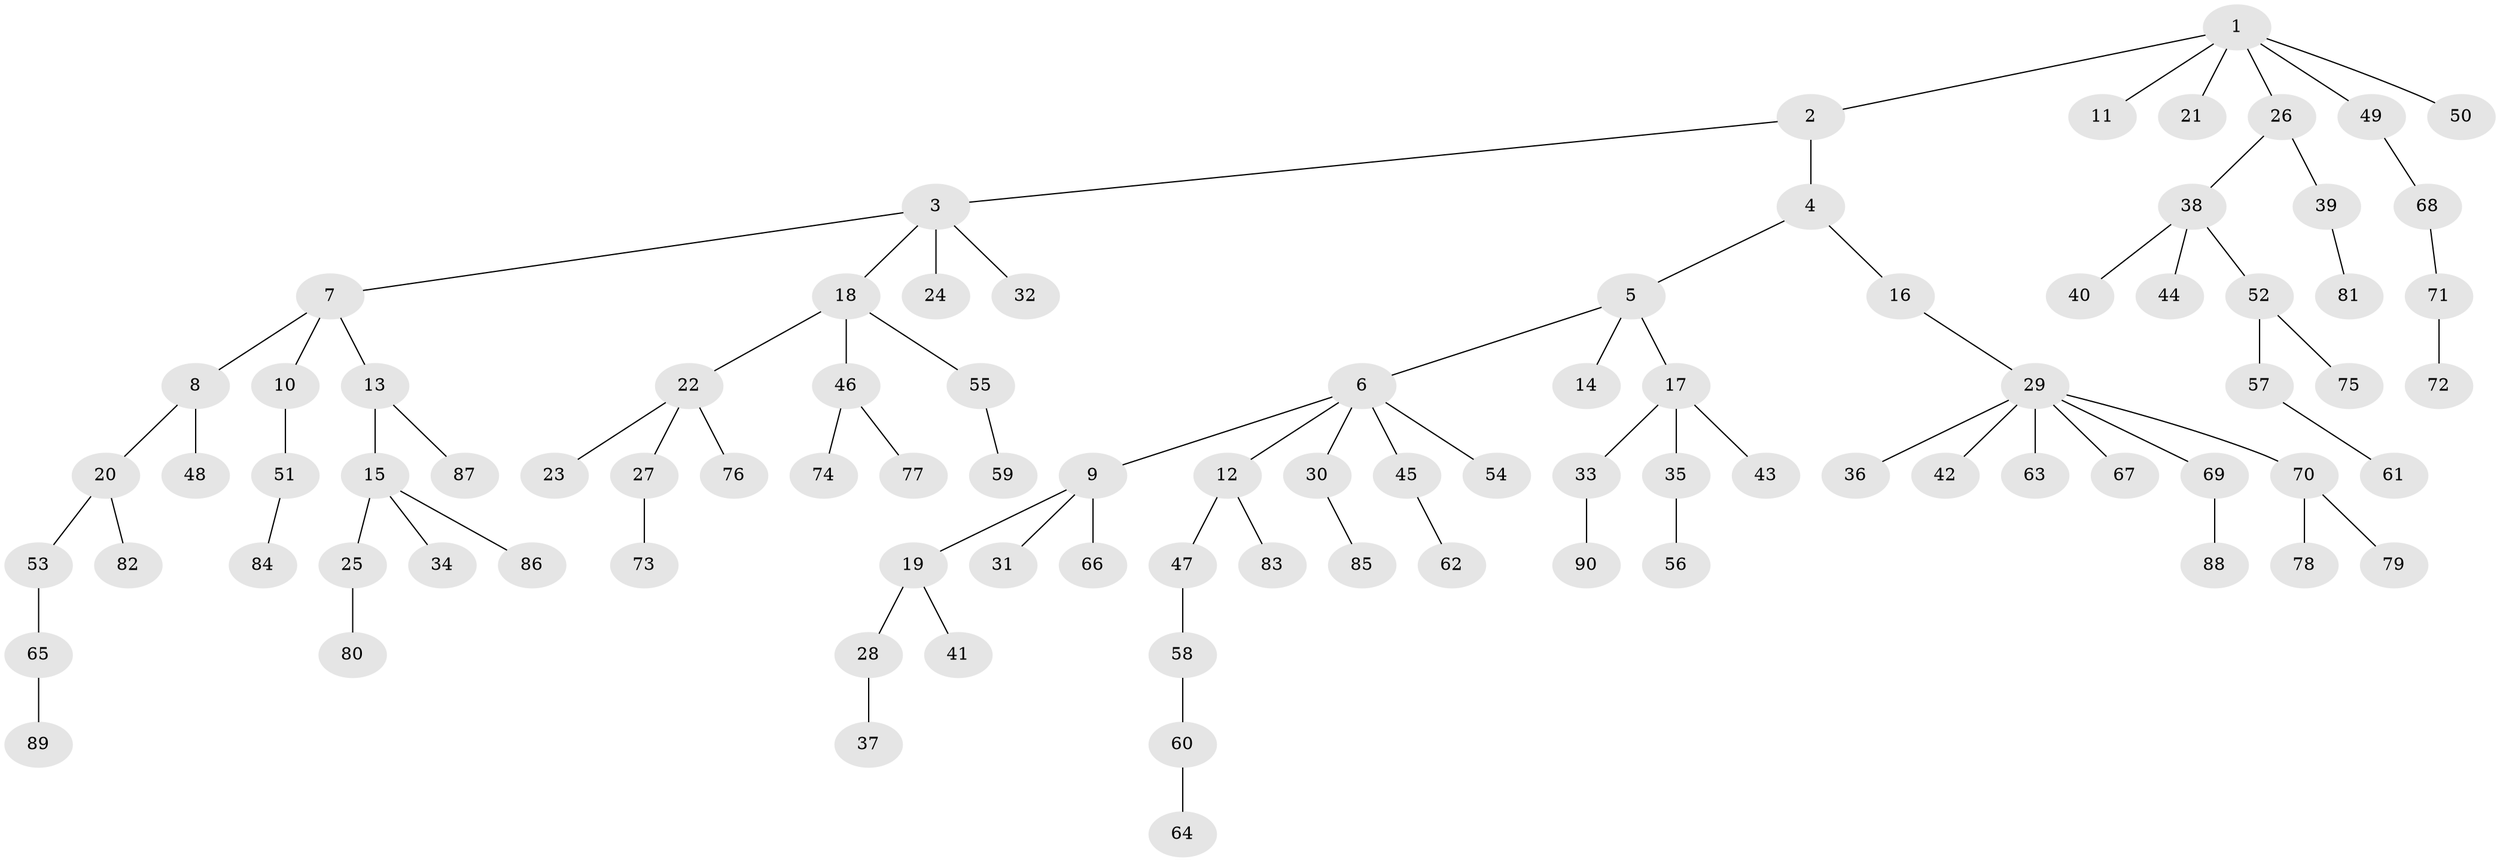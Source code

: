 // Generated by graph-tools (version 1.1) at 2025/36/03/09/25 02:36:51]
// undirected, 90 vertices, 89 edges
graph export_dot {
graph [start="1"]
  node [color=gray90,style=filled];
  1;
  2;
  3;
  4;
  5;
  6;
  7;
  8;
  9;
  10;
  11;
  12;
  13;
  14;
  15;
  16;
  17;
  18;
  19;
  20;
  21;
  22;
  23;
  24;
  25;
  26;
  27;
  28;
  29;
  30;
  31;
  32;
  33;
  34;
  35;
  36;
  37;
  38;
  39;
  40;
  41;
  42;
  43;
  44;
  45;
  46;
  47;
  48;
  49;
  50;
  51;
  52;
  53;
  54;
  55;
  56;
  57;
  58;
  59;
  60;
  61;
  62;
  63;
  64;
  65;
  66;
  67;
  68;
  69;
  70;
  71;
  72;
  73;
  74;
  75;
  76;
  77;
  78;
  79;
  80;
  81;
  82;
  83;
  84;
  85;
  86;
  87;
  88;
  89;
  90;
  1 -- 2;
  1 -- 11;
  1 -- 21;
  1 -- 26;
  1 -- 49;
  1 -- 50;
  2 -- 3;
  2 -- 4;
  3 -- 7;
  3 -- 18;
  3 -- 24;
  3 -- 32;
  4 -- 5;
  4 -- 16;
  5 -- 6;
  5 -- 14;
  5 -- 17;
  6 -- 9;
  6 -- 12;
  6 -- 30;
  6 -- 45;
  6 -- 54;
  7 -- 8;
  7 -- 10;
  7 -- 13;
  8 -- 20;
  8 -- 48;
  9 -- 19;
  9 -- 31;
  9 -- 66;
  10 -- 51;
  12 -- 47;
  12 -- 83;
  13 -- 15;
  13 -- 87;
  15 -- 25;
  15 -- 34;
  15 -- 86;
  16 -- 29;
  17 -- 33;
  17 -- 35;
  17 -- 43;
  18 -- 22;
  18 -- 46;
  18 -- 55;
  19 -- 28;
  19 -- 41;
  20 -- 53;
  20 -- 82;
  22 -- 23;
  22 -- 27;
  22 -- 76;
  25 -- 80;
  26 -- 38;
  26 -- 39;
  27 -- 73;
  28 -- 37;
  29 -- 36;
  29 -- 42;
  29 -- 63;
  29 -- 67;
  29 -- 69;
  29 -- 70;
  30 -- 85;
  33 -- 90;
  35 -- 56;
  38 -- 40;
  38 -- 44;
  38 -- 52;
  39 -- 81;
  45 -- 62;
  46 -- 74;
  46 -- 77;
  47 -- 58;
  49 -- 68;
  51 -- 84;
  52 -- 57;
  52 -- 75;
  53 -- 65;
  55 -- 59;
  57 -- 61;
  58 -- 60;
  60 -- 64;
  65 -- 89;
  68 -- 71;
  69 -- 88;
  70 -- 78;
  70 -- 79;
  71 -- 72;
}
